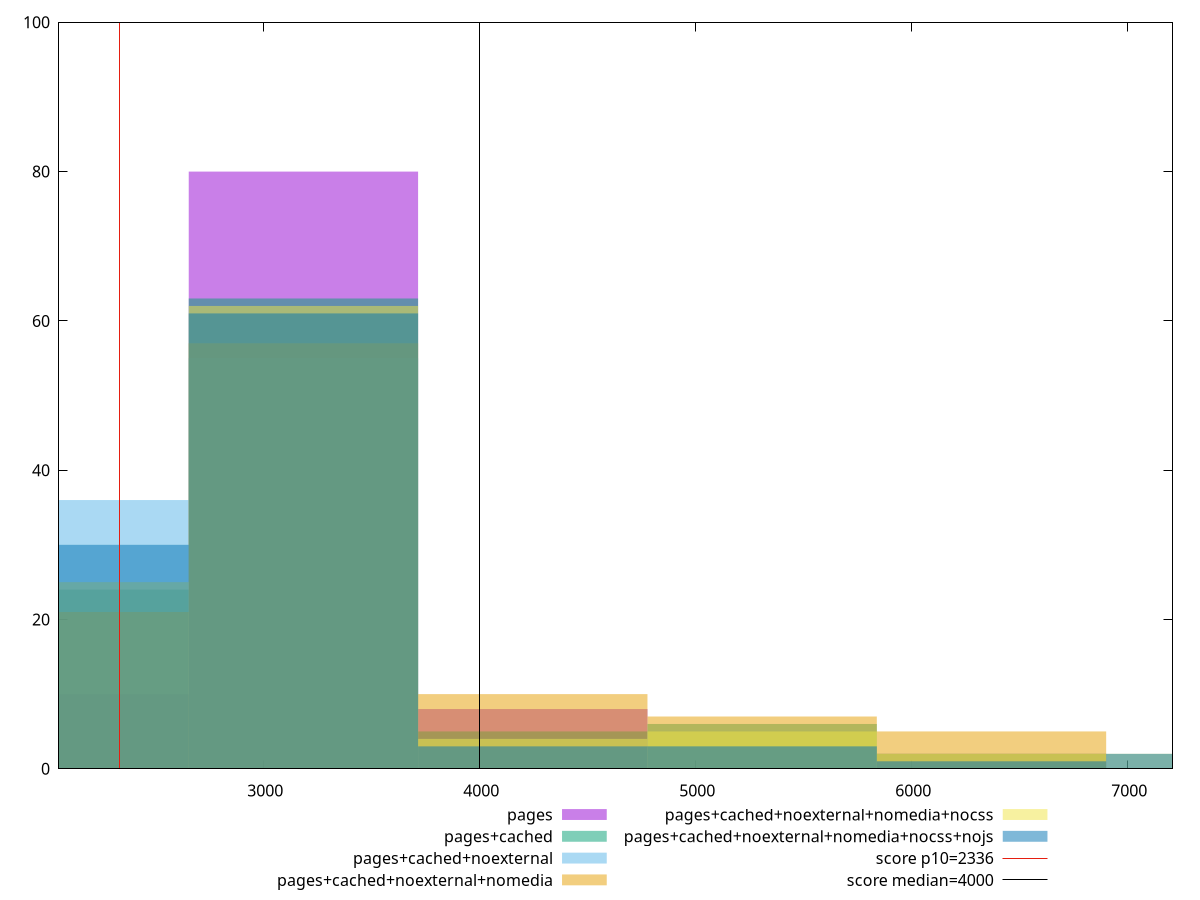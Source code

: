 reset

$pages <<EOF
3185.541861657309 80
4247.389148876412 8
6371.083723314618 2
2123.694574438206 10
EOF

$pagesCached <<EOF
4247.389148876412 5
2123.694574438206 24
3185.541861657309 63
5309.236436095515 6
6371.083723314618 2
EOF

$pagesCachedNoexternal <<EOF
3185.541861657309 55
2123.694574438206 36
4247.389148876412 4
5309.236436095515 3
6371.083723314618 2
EOF

$pagesCachedNoexternalNomedia <<EOF
3185.541861657309 57
5309.236436095515 7
6371.083723314618 5
2123.694574438206 21
4247.389148876412 10
EOF

$pagesCachedNoexternalNomediaNocss <<EOF
3185.541861657309 62
2123.694574438206 25
4247.389148876412 4
5309.236436095515 5
7432.931010533721 2
6371.083723314618 2
EOF

$pagesCachedNoexternalNomediaNocssNojs <<EOF
3185.541861657309 61
2123.694574438206 30
4247.389148876412 3
5309.236436095515 3
7432.931010533721 2
6371.083723314618 1
EOF

set key outside below
set boxwidth 1061.847287219103
set xrange [2053.962:7209.048999999999]
set yrange [0:100]
set trange [0:100]
set style fill transparent solid 0.5 noborder

set parametric
set terminal svg size 640, 540 enhanced background rgb 'white'
set output "reprap/first-contentful-paint/comparison/histogram/all_raw.svg"

plot $pages title "pages" with boxes, \
     $pagesCached title "pages+cached" with boxes, \
     $pagesCachedNoexternal title "pages+cached+noexternal" with boxes, \
     $pagesCachedNoexternalNomedia title "pages+cached+noexternal+nomedia" with boxes, \
     $pagesCachedNoexternalNomediaNocss title "pages+cached+noexternal+nomedia+nocss" with boxes, \
     $pagesCachedNoexternalNomediaNocssNojs title "pages+cached+noexternal+nomedia+nocss+nojs" with boxes, \
     2336,t title "score p10=2336", \
     4000,t title "score median=4000"

reset
